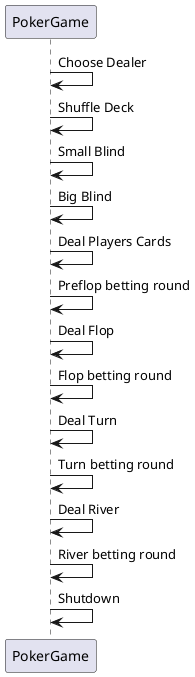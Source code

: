 @startuml

' actor Player
' actor Dealer
' actor BigBlind
' actor SmallBlind
' actor Table
' actor Deck

PokerGame -> PokerGame : Choose Dealer
PokerGame -> PokerGame : Shuffle Deck
PokerGame -> PokerGame : Small Blind
PokerGame -> PokerGame : Big Blind
PokerGame -> PokerGame : Deal Players Cards
PokerGame -> PokerGame : Preflop betting round
PokerGame -> PokerGame : Deal Flop
PokerGame -> PokerGame : Flop betting round
PokerGame -> PokerGame : Deal Turn
PokerGame -> PokerGame : Turn betting round
PokerGame -> PokerGame : Deal River
PokerGame -> PokerGame : River betting round
PokerGame -> PokerGame : Shutdown

